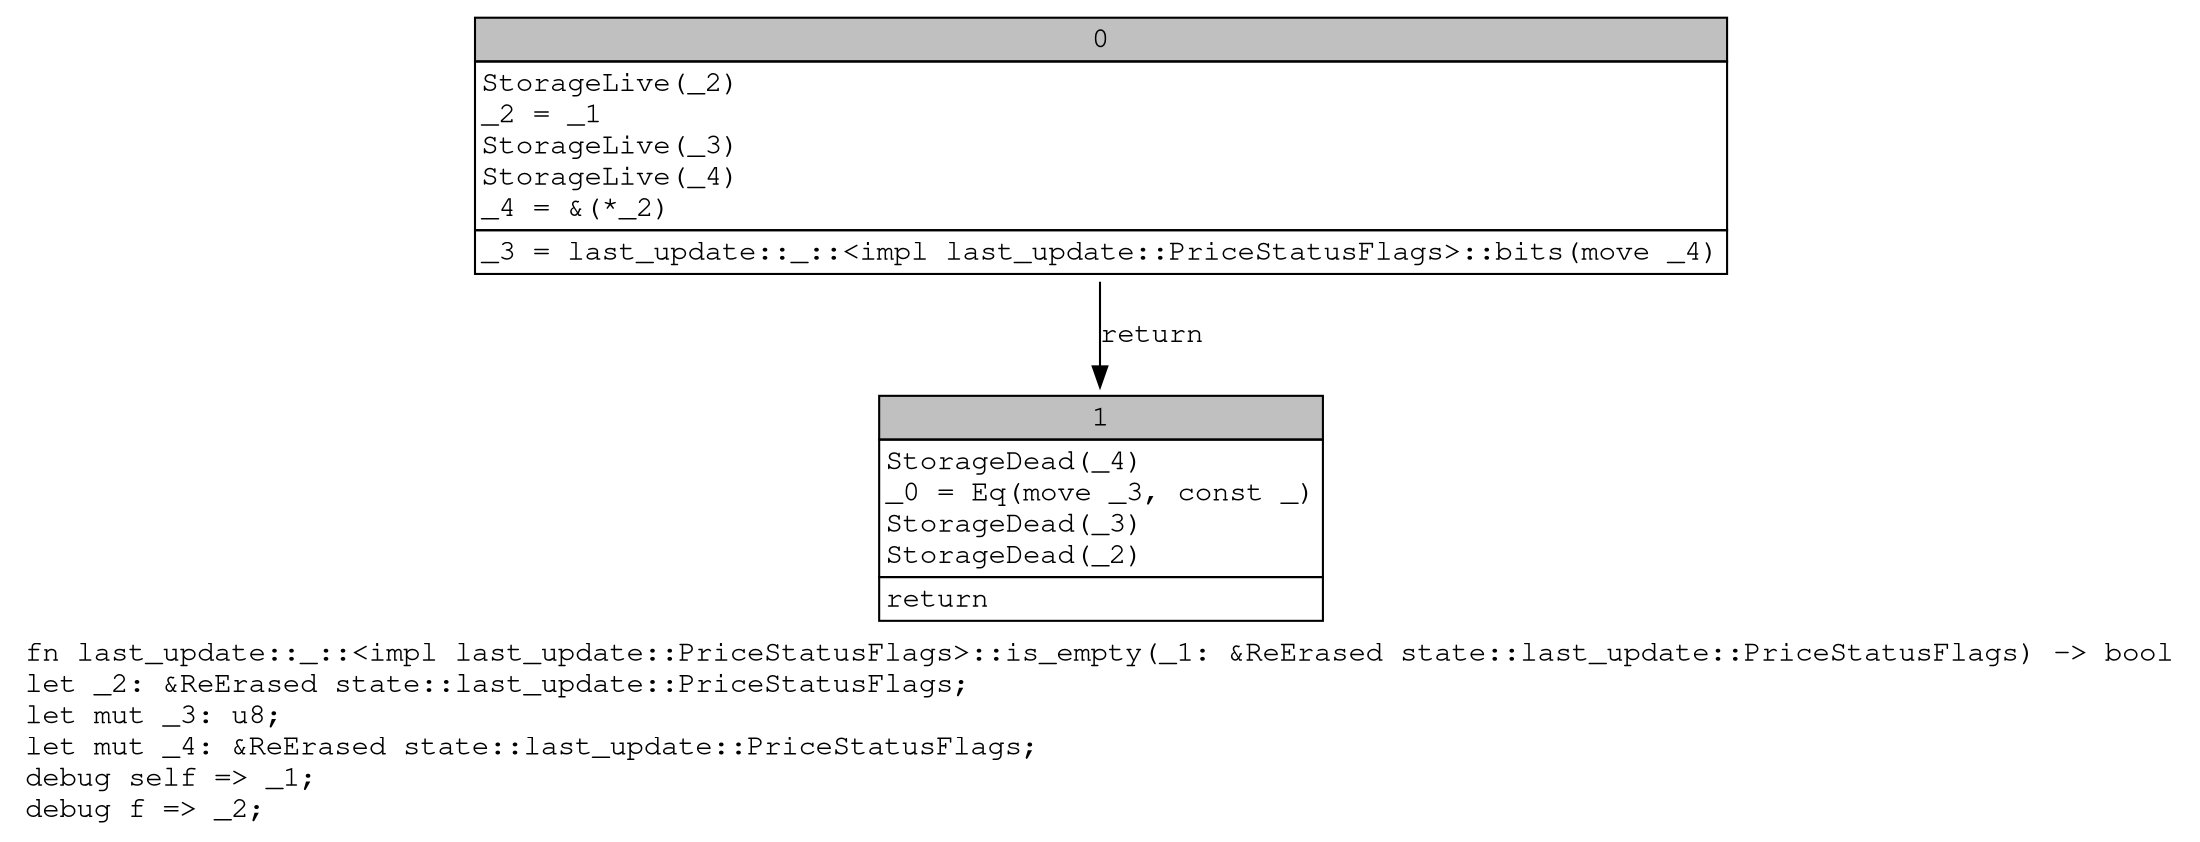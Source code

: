 digraph Mir_0_6677 {
    graph [fontname="Courier, monospace"];
    node [fontname="Courier, monospace"];
    edge [fontname="Courier, monospace"];
    label=<fn last_update::_::&lt;impl last_update::PriceStatusFlags&gt;::is_empty(_1: &amp;ReErased state::last_update::PriceStatusFlags) -&gt; bool<br align="left"/>let _2: &amp;ReErased state::last_update::PriceStatusFlags;<br align="left"/>let mut _3: u8;<br align="left"/>let mut _4: &amp;ReErased state::last_update::PriceStatusFlags;<br align="left"/>debug self =&gt; _1;<br align="left"/>debug f =&gt; _2;<br align="left"/>>;
    bb0__0_6677 [shape="none", label=<<table border="0" cellborder="1" cellspacing="0"><tr><td bgcolor="gray" align="center" colspan="1">0</td></tr><tr><td align="left" balign="left">StorageLive(_2)<br/>_2 = _1<br/>StorageLive(_3)<br/>StorageLive(_4)<br/>_4 = &amp;(*_2)<br/></td></tr><tr><td align="left">_3 = last_update::_::&lt;impl last_update::PriceStatusFlags&gt;::bits(move _4)</td></tr></table>>];
    bb1__0_6677 [shape="none", label=<<table border="0" cellborder="1" cellspacing="0"><tr><td bgcolor="gray" align="center" colspan="1">1</td></tr><tr><td align="left" balign="left">StorageDead(_4)<br/>_0 = Eq(move _3, const _)<br/>StorageDead(_3)<br/>StorageDead(_2)<br/></td></tr><tr><td align="left">return</td></tr></table>>];
    bb0__0_6677 -> bb1__0_6677 [label="return"];
}
